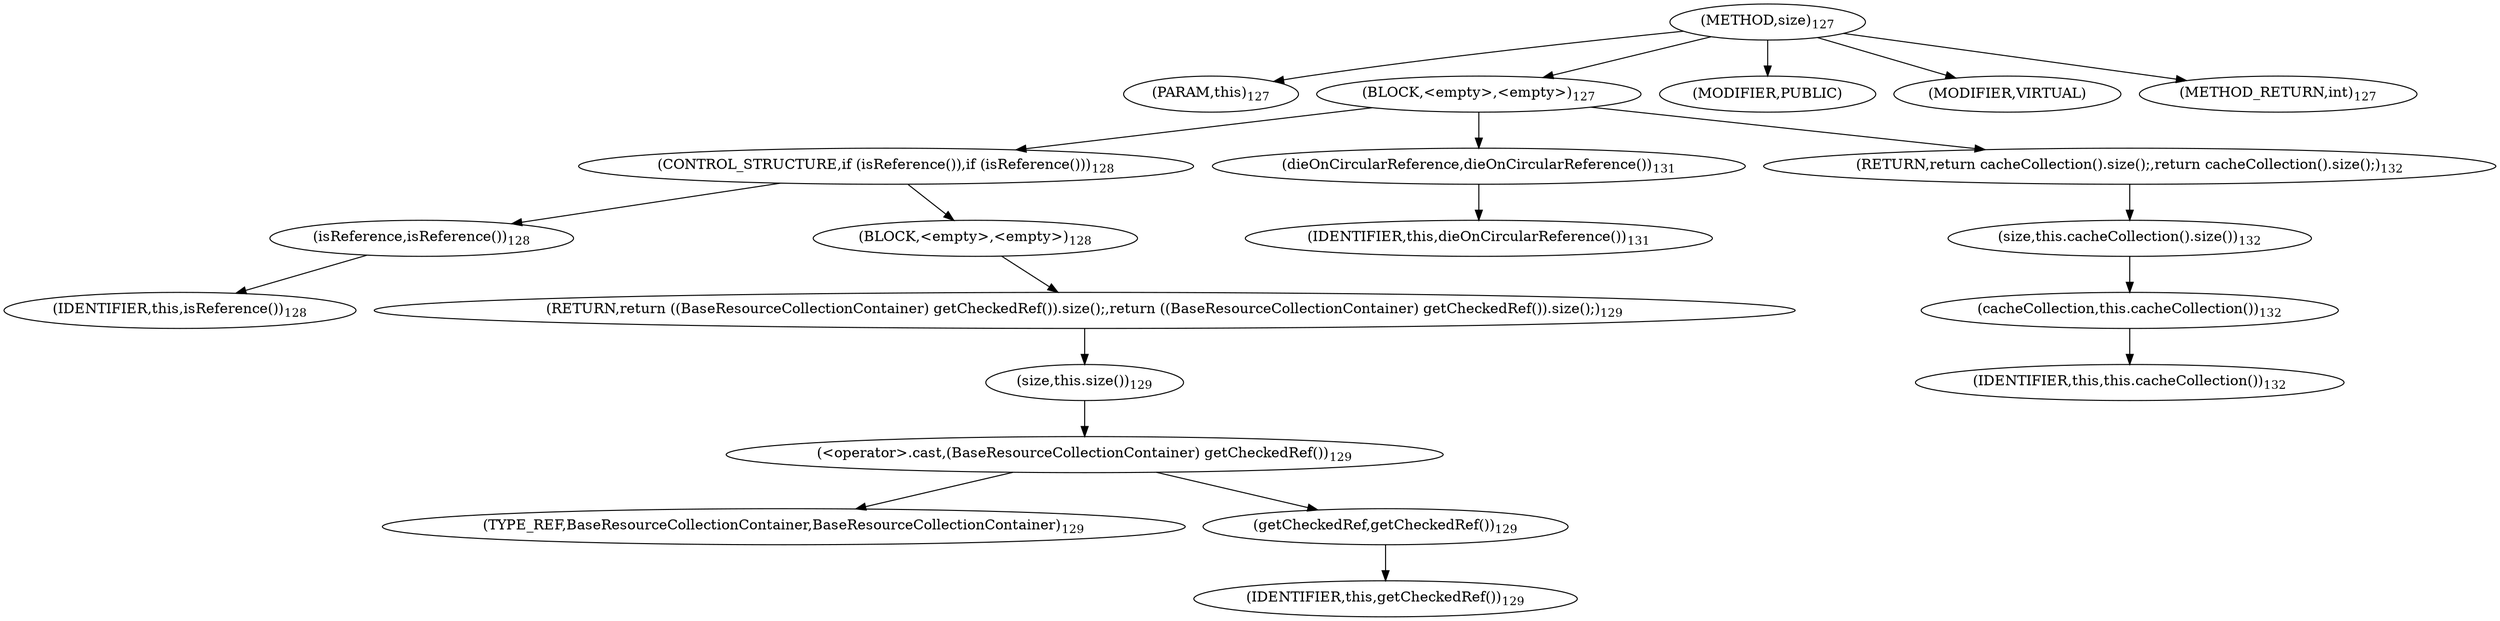 digraph "size" {  
"210" [label = <(METHOD,size)<SUB>127</SUB>> ]
"24" [label = <(PARAM,this)<SUB>127</SUB>> ]
"211" [label = <(BLOCK,&lt;empty&gt;,&lt;empty&gt;)<SUB>127</SUB>> ]
"212" [label = <(CONTROL_STRUCTURE,if (isReference()),if (isReference()))<SUB>128</SUB>> ]
"213" [label = <(isReference,isReference())<SUB>128</SUB>> ]
"23" [label = <(IDENTIFIER,this,isReference())<SUB>128</SUB>> ]
"214" [label = <(BLOCK,&lt;empty&gt;,&lt;empty&gt;)<SUB>128</SUB>> ]
"215" [label = <(RETURN,return ((BaseResourceCollectionContainer) getCheckedRef()).size();,return ((BaseResourceCollectionContainer) getCheckedRef()).size();)<SUB>129</SUB>> ]
"216" [label = <(size,this.size())<SUB>129</SUB>> ]
"217" [label = <(&lt;operator&gt;.cast,(BaseResourceCollectionContainer) getCheckedRef())<SUB>129</SUB>> ]
"218" [label = <(TYPE_REF,BaseResourceCollectionContainer,BaseResourceCollectionContainer)<SUB>129</SUB>> ]
"219" [label = <(getCheckedRef,getCheckedRef())<SUB>129</SUB>> ]
"25" [label = <(IDENTIFIER,this,getCheckedRef())<SUB>129</SUB>> ]
"220" [label = <(dieOnCircularReference,dieOnCircularReference())<SUB>131</SUB>> ]
"26" [label = <(IDENTIFIER,this,dieOnCircularReference())<SUB>131</SUB>> ]
"221" [label = <(RETURN,return cacheCollection().size();,return cacheCollection().size();)<SUB>132</SUB>> ]
"222" [label = <(size,this.cacheCollection().size())<SUB>132</SUB>> ]
"223" [label = <(cacheCollection,this.cacheCollection())<SUB>132</SUB>> ]
"27" [label = <(IDENTIFIER,this,this.cacheCollection())<SUB>132</SUB>> ]
"224" [label = <(MODIFIER,PUBLIC)> ]
"225" [label = <(MODIFIER,VIRTUAL)> ]
"226" [label = <(METHOD_RETURN,int)<SUB>127</SUB>> ]
  "210" -> "24" 
  "210" -> "211" 
  "210" -> "224" 
  "210" -> "225" 
  "210" -> "226" 
  "211" -> "212" 
  "211" -> "220" 
  "211" -> "221" 
  "212" -> "213" 
  "212" -> "214" 
  "213" -> "23" 
  "214" -> "215" 
  "215" -> "216" 
  "216" -> "217" 
  "217" -> "218" 
  "217" -> "219" 
  "219" -> "25" 
  "220" -> "26" 
  "221" -> "222" 
  "222" -> "223" 
  "223" -> "27" 
}

